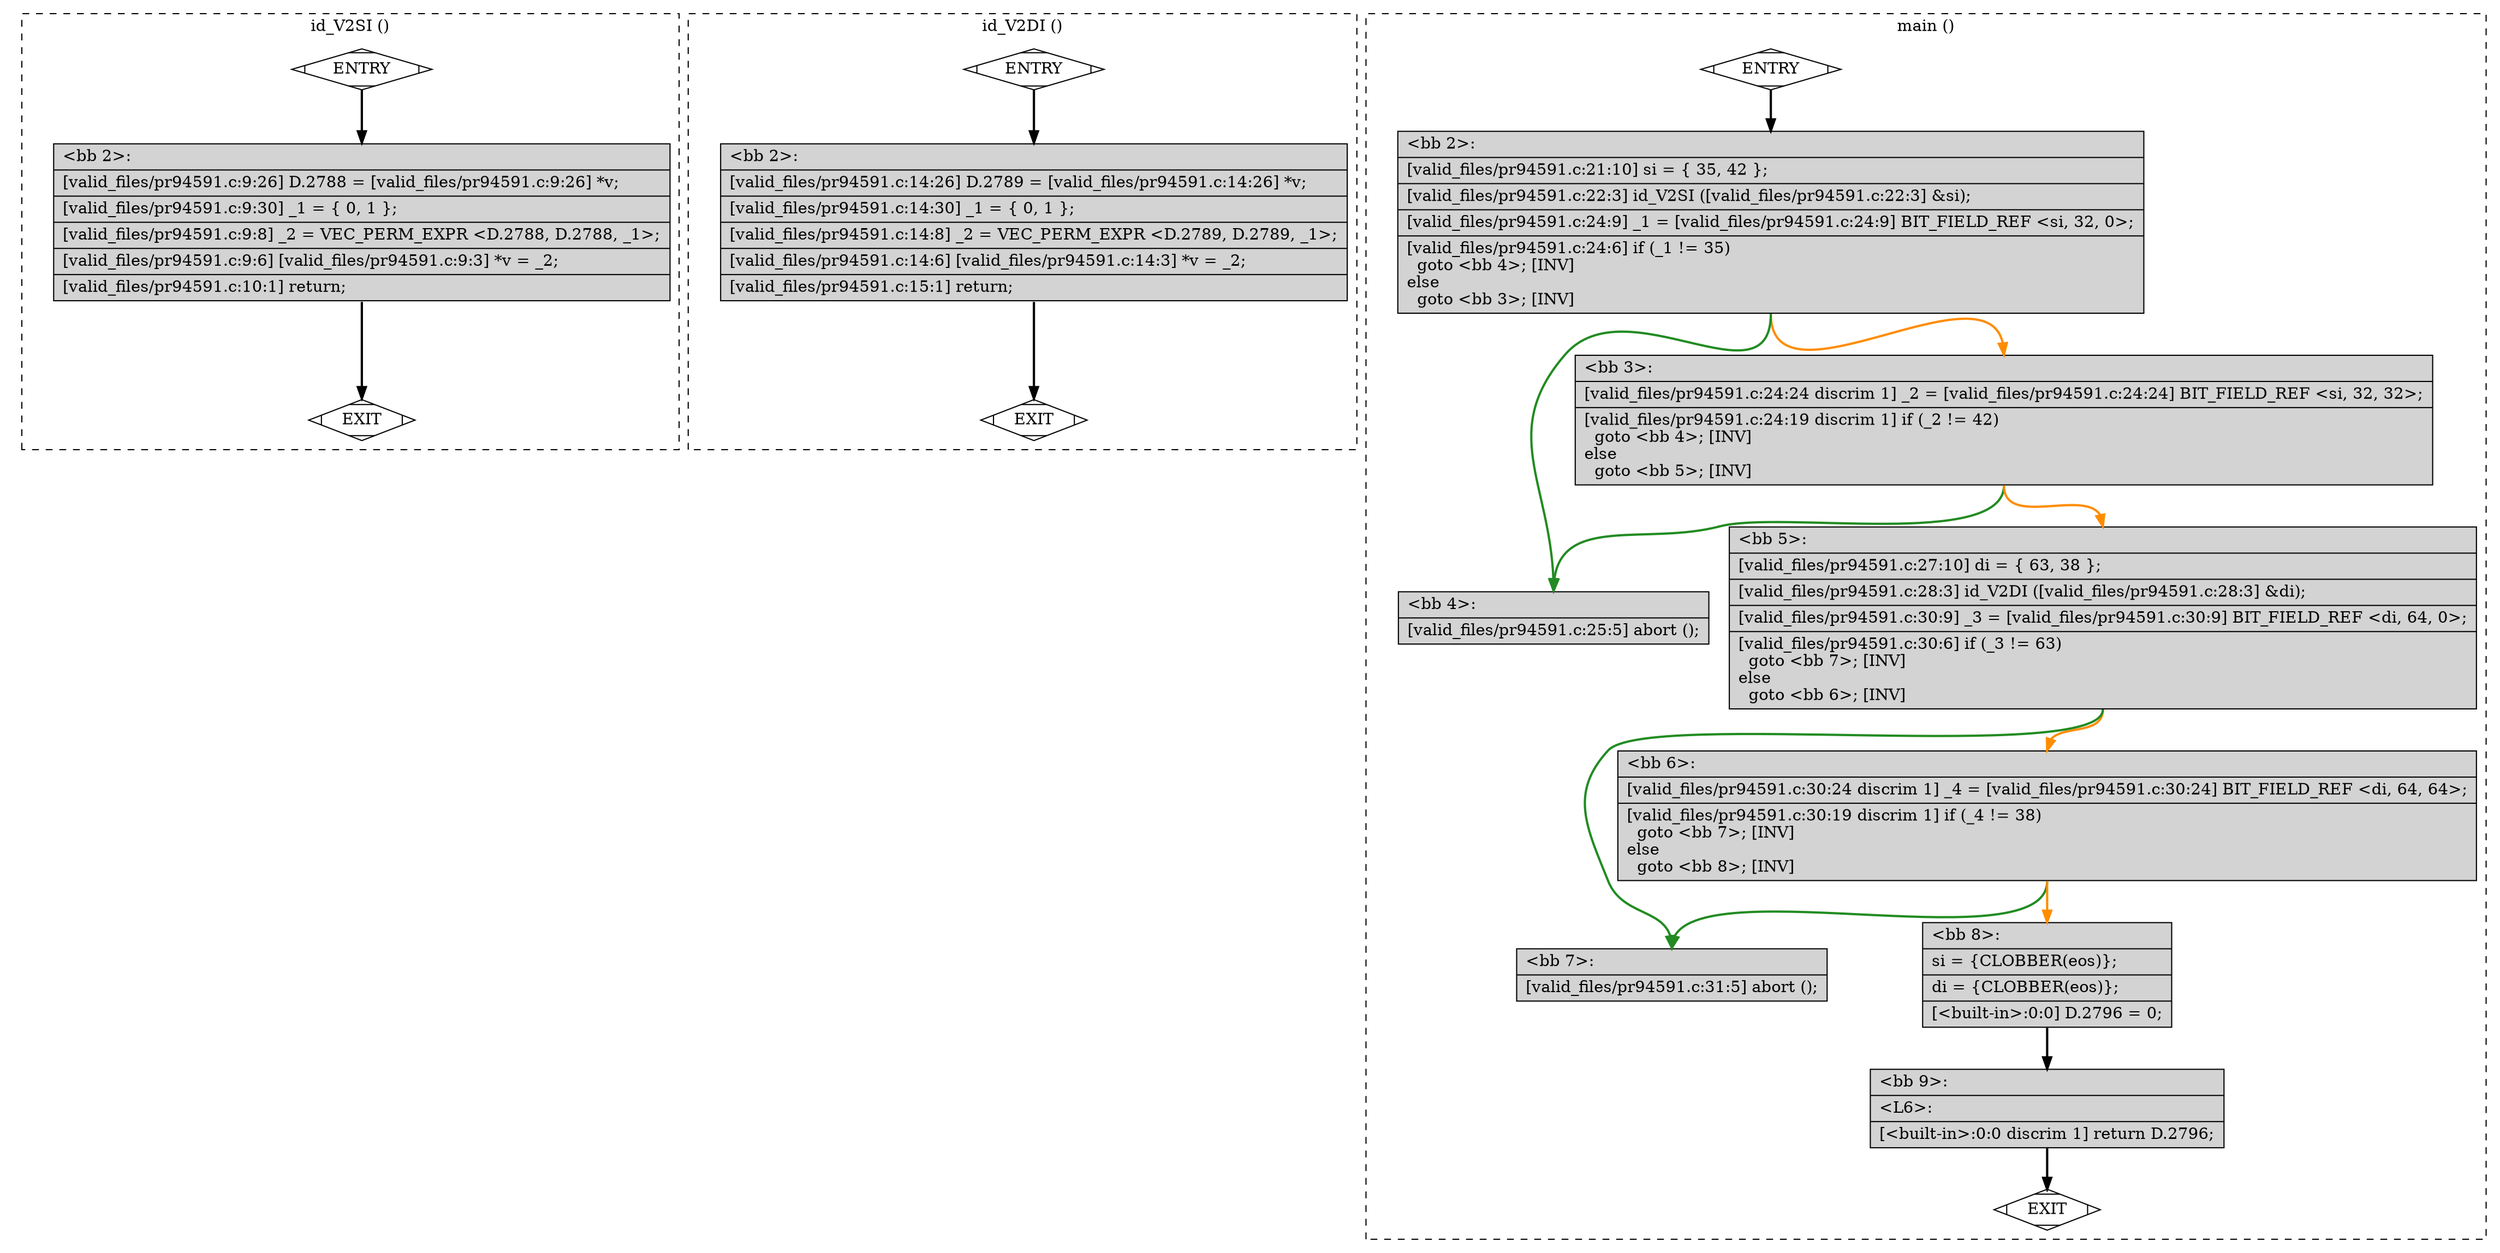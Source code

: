 digraph "a-pr94591.c.015t.cfg" {
overlap=false;
subgraph "cluster_id_V2SI" {
	style="dashed";
	color="black";
	label="id_V2SI ()";
	fn_0_basic_block_0 [shape=Mdiamond,style=filled,fillcolor=white,label="ENTRY"];

	fn_0_basic_block_1 [shape=Mdiamond,style=filled,fillcolor=white,label="EXIT"];

	fn_0_basic_block_2 [shape=record,style=filled,fillcolor=lightgrey,label="{\<bb\ 2\>:\l\
|[valid_files/pr94591.c:9:26]\ D.2788\ =\ [valid_files/pr94591.c:9:26]\ *v;\l\
|[valid_files/pr94591.c:9:30]\ _1\ =\ \{\ 0,\ 1\ \};\l\
|[valid_files/pr94591.c:9:8]\ _2\ =\ VEC_PERM_EXPR\ \<D.2788,\ D.2788,\ _1\>;\l\
|[valid_files/pr94591.c:9:6]\ [valid_files/pr94591.c:9:3]\ *v\ =\ _2;\l\
|[valid_files/pr94591.c:10:1]\ return;\l\
}"];

	fn_0_basic_block_0:s -> fn_0_basic_block_2:n [style="solid,bold",color=black,weight=100,constraint=true];
	fn_0_basic_block_2:s -> fn_0_basic_block_1:n [style="solid,bold",color=black,weight=10,constraint=true];
	fn_0_basic_block_0:s -> fn_0_basic_block_1:n [style="invis",constraint=true];
}
subgraph "cluster_id_V2DI" {
	style="dashed";
	color="black";
	label="id_V2DI ()";
	fn_1_basic_block_0 [shape=Mdiamond,style=filled,fillcolor=white,label="ENTRY"];

	fn_1_basic_block_1 [shape=Mdiamond,style=filled,fillcolor=white,label="EXIT"];

	fn_1_basic_block_2 [shape=record,style=filled,fillcolor=lightgrey,label="{\<bb\ 2\>:\l\
|[valid_files/pr94591.c:14:26]\ D.2789\ =\ [valid_files/pr94591.c:14:26]\ *v;\l\
|[valid_files/pr94591.c:14:30]\ _1\ =\ \{\ 0,\ 1\ \};\l\
|[valid_files/pr94591.c:14:8]\ _2\ =\ VEC_PERM_EXPR\ \<D.2789,\ D.2789,\ _1\>;\l\
|[valid_files/pr94591.c:14:6]\ [valid_files/pr94591.c:14:3]\ *v\ =\ _2;\l\
|[valid_files/pr94591.c:15:1]\ return;\l\
}"];

	fn_1_basic_block_0:s -> fn_1_basic_block_2:n [style="solid,bold",color=black,weight=100,constraint=true];
	fn_1_basic_block_2:s -> fn_1_basic_block_1:n [style="solid,bold",color=black,weight=10,constraint=true];
	fn_1_basic_block_0:s -> fn_1_basic_block_1:n [style="invis",constraint=true];
}
subgraph "cluster_main" {
	style="dashed";
	color="black";
	label="main ()";
	fn_2_basic_block_0 [shape=Mdiamond,style=filled,fillcolor=white,label="ENTRY"];

	fn_2_basic_block_1 [shape=Mdiamond,style=filled,fillcolor=white,label="EXIT"];

	fn_2_basic_block_2 [shape=record,style=filled,fillcolor=lightgrey,label="{\<bb\ 2\>:\l\
|[valid_files/pr94591.c:21:10]\ si\ =\ \{\ 35,\ 42\ \};\l\
|[valid_files/pr94591.c:22:3]\ id_V2SI\ ([valid_files/pr94591.c:22:3]\ &si);\l\
|[valid_files/pr94591.c:24:9]\ _1\ =\ [valid_files/pr94591.c:24:9]\ BIT_FIELD_REF\ \<si,\ 32,\ 0\>;\l\
|[valid_files/pr94591.c:24:6]\ if\ (_1\ !=\ 35)\l\
\ \ goto\ \<bb\ 4\>;\ [INV]\l\
else\l\
\ \ goto\ \<bb\ 3\>;\ [INV]\l\
}"];

	fn_2_basic_block_3 [shape=record,style=filled,fillcolor=lightgrey,label="{\<bb\ 3\>:\l\
|[valid_files/pr94591.c:24:24\ discrim\ 1]\ _2\ =\ [valid_files/pr94591.c:24:24]\ BIT_FIELD_REF\ \<si,\ 32,\ 32\>;\l\
|[valid_files/pr94591.c:24:19\ discrim\ 1]\ if\ (_2\ !=\ 42)\l\
\ \ goto\ \<bb\ 4\>;\ [INV]\l\
else\l\
\ \ goto\ \<bb\ 5\>;\ [INV]\l\
}"];

	fn_2_basic_block_4 [shape=record,style=filled,fillcolor=lightgrey,label="{\<bb\ 4\>:\l\
|[valid_files/pr94591.c:25:5]\ abort\ ();\l\
}"];

	fn_2_basic_block_5 [shape=record,style=filled,fillcolor=lightgrey,label="{\<bb\ 5\>:\l\
|[valid_files/pr94591.c:27:10]\ di\ =\ \{\ 63,\ 38\ \};\l\
|[valid_files/pr94591.c:28:3]\ id_V2DI\ ([valid_files/pr94591.c:28:3]\ &di);\l\
|[valid_files/pr94591.c:30:9]\ _3\ =\ [valid_files/pr94591.c:30:9]\ BIT_FIELD_REF\ \<di,\ 64,\ 0\>;\l\
|[valid_files/pr94591.c:30:6]\ if\ (_3\ !=\ 63)\l\
\ \ goto\ \<bb\ 7\>;\ [INV]\l\
else\l\
\ \ goto\ \<bb\ 6\>;\ [INV]\l\
}"];

	fn_2_basic_block_6 [shape=record,style=filled,fillcolor=lightgrey,label="{\<bb\ 6\>:\l\
|[valid_files/pr94591.c:30:24\ discrim\ 1]\ _4\ =\ [valid_files/pr94591.c:30:24]\ BIT_FIELD_REF\ \<di,\ 64,\ 64\>;\l\
|[valid_files/pr94591.c:30:19\ discrim\ 1]\ if\ (_4\ !=\ 38)\l\
\ \ goto\ \<bb\ 7\>;\ [INV]\l\
else\l\
\ \ goto\ \<bb\ 8\>;\ [INV]\l\
}"];

	fn_2_basic_block_7 [shape=record,style=filled,fillcolor=lightgrey,label="{\<bb\ 7\>:\l\
|[valid_files/pr94591.c:31:5]\ abort\ ();\l\
}"];

	fn_2_basic_block_8 [shape=record,style=filled,fillcolor=lightgrey,label="{\<bb\ 8\>:\l\
|si\ =\ \{CLOBBER(eos)\};\l\
|di\ =\ \{CLOBBER(eos)\};\l\
|[\<built-in\>:0:0]\ D.2796\ =\ 0;\l\
}"];

	fn_2_basic_block_9 [shape=record,style=filled,fillcolor=lightgrey,label="{\<bb\ 9\>:\l\
|\<L6\>:\l\
|[\<built-in\>:0:0\ discrim\ 1]\ return\ D.2796;\l\
}"];

	fn_2_basic_block_0:s -> fn_2_basic_block_2:n [style="solid,bold",color=black,weight=100,constraint=true];
	fn_2_basic_block_2:s -> fn_2_basic_block_4:n [style="solid,bold",color=forestgreen,weight=10,constraint=true];
	fn_2_basic_block_2:s -> fn_2_basic_block_3:n [style="solid,bold",color=darkorange,weight=10,constraint=true];
	fn_2_basic_block_3:s -> fn_2_basic_block_4:n [style="solid,bold",color=forestgreen,weight=10,constraint=true];
	fn_2_basic_block_3:s -> fn_2_basic_block_5:n [style="solid,bold",color=darkorange,weight=10,constraint=true];
	fn_2_basic_block_5:s -> fn_2_basic_block_7:n [style="solid,bold",color=forestgreen,weight=10,constraint=true];
	fn_2_basic_block_5:s -> fn_2_basic_block_6:n [style="solid,bold",color=darkorange,weight=10,constraint=true];
	fn_2_basic_block_6:s -> fn_2_basic_block_7:n [style="solid,bold",color=forestgreen,weight=10,constraint=true];
	fn_2_basic_block_6:s -> fn_2_basic_block_8:n [style="solid,bold",color=darkorange,weight=10,constraint=true];
	fn_2_basic_block_8:s -> fn_2_basic_block_9:n [style="solid,bold",color=black,weight=100,constraint=true];
	fn_2_basic_block_9:s -> fn_2_basic_block_1:n [style="solid,bold",color=black,weight=10,constraint=true];
	fn_2_basic_block_0:s -> fn_2_basic_block_1:n [style="invis",constraint=true];
}
}
